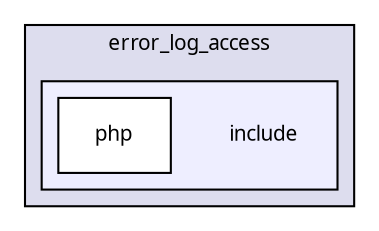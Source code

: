 digraph "packages/error_log/packages/error_log_access/include/" {
  compound=true
  node [ fontsize="10", fontname="FreeSans.ttf"];
  edge [ labelfontsize="10", labelfontname="FreeSans.ttf"];
  subgraph clusterdir_e68399180881f8779c73829274d1a0e7 {
    graph [ bgcolor="#ddddee", pencolor="black", label="error_log_access" fontname="FreeSans.ttf", fontsize="10", URL="dir_e68399180881f8779c73829274d1a0e7.html"]
  subgraph clusterdir_b18f608bb425daf55f7dacf94be8fcdc {
    graph [ bgcolor="#eeeeff", pencolor="black", label="" URL="dir_b18f608bb425daf55f7dacf94be8fcdc.html"];
    dir_b18f608bb425daf55f7dacf94be8fcdc [shape=plaintext label="include"];
    dir_06ea370f731878e6db65debee68f999f [shape=box label="php" color="black" fillcolor="white" style="filled" URL="dir_06ea370f731878e6db65debee68f999f.html"];
  }
  }
}
